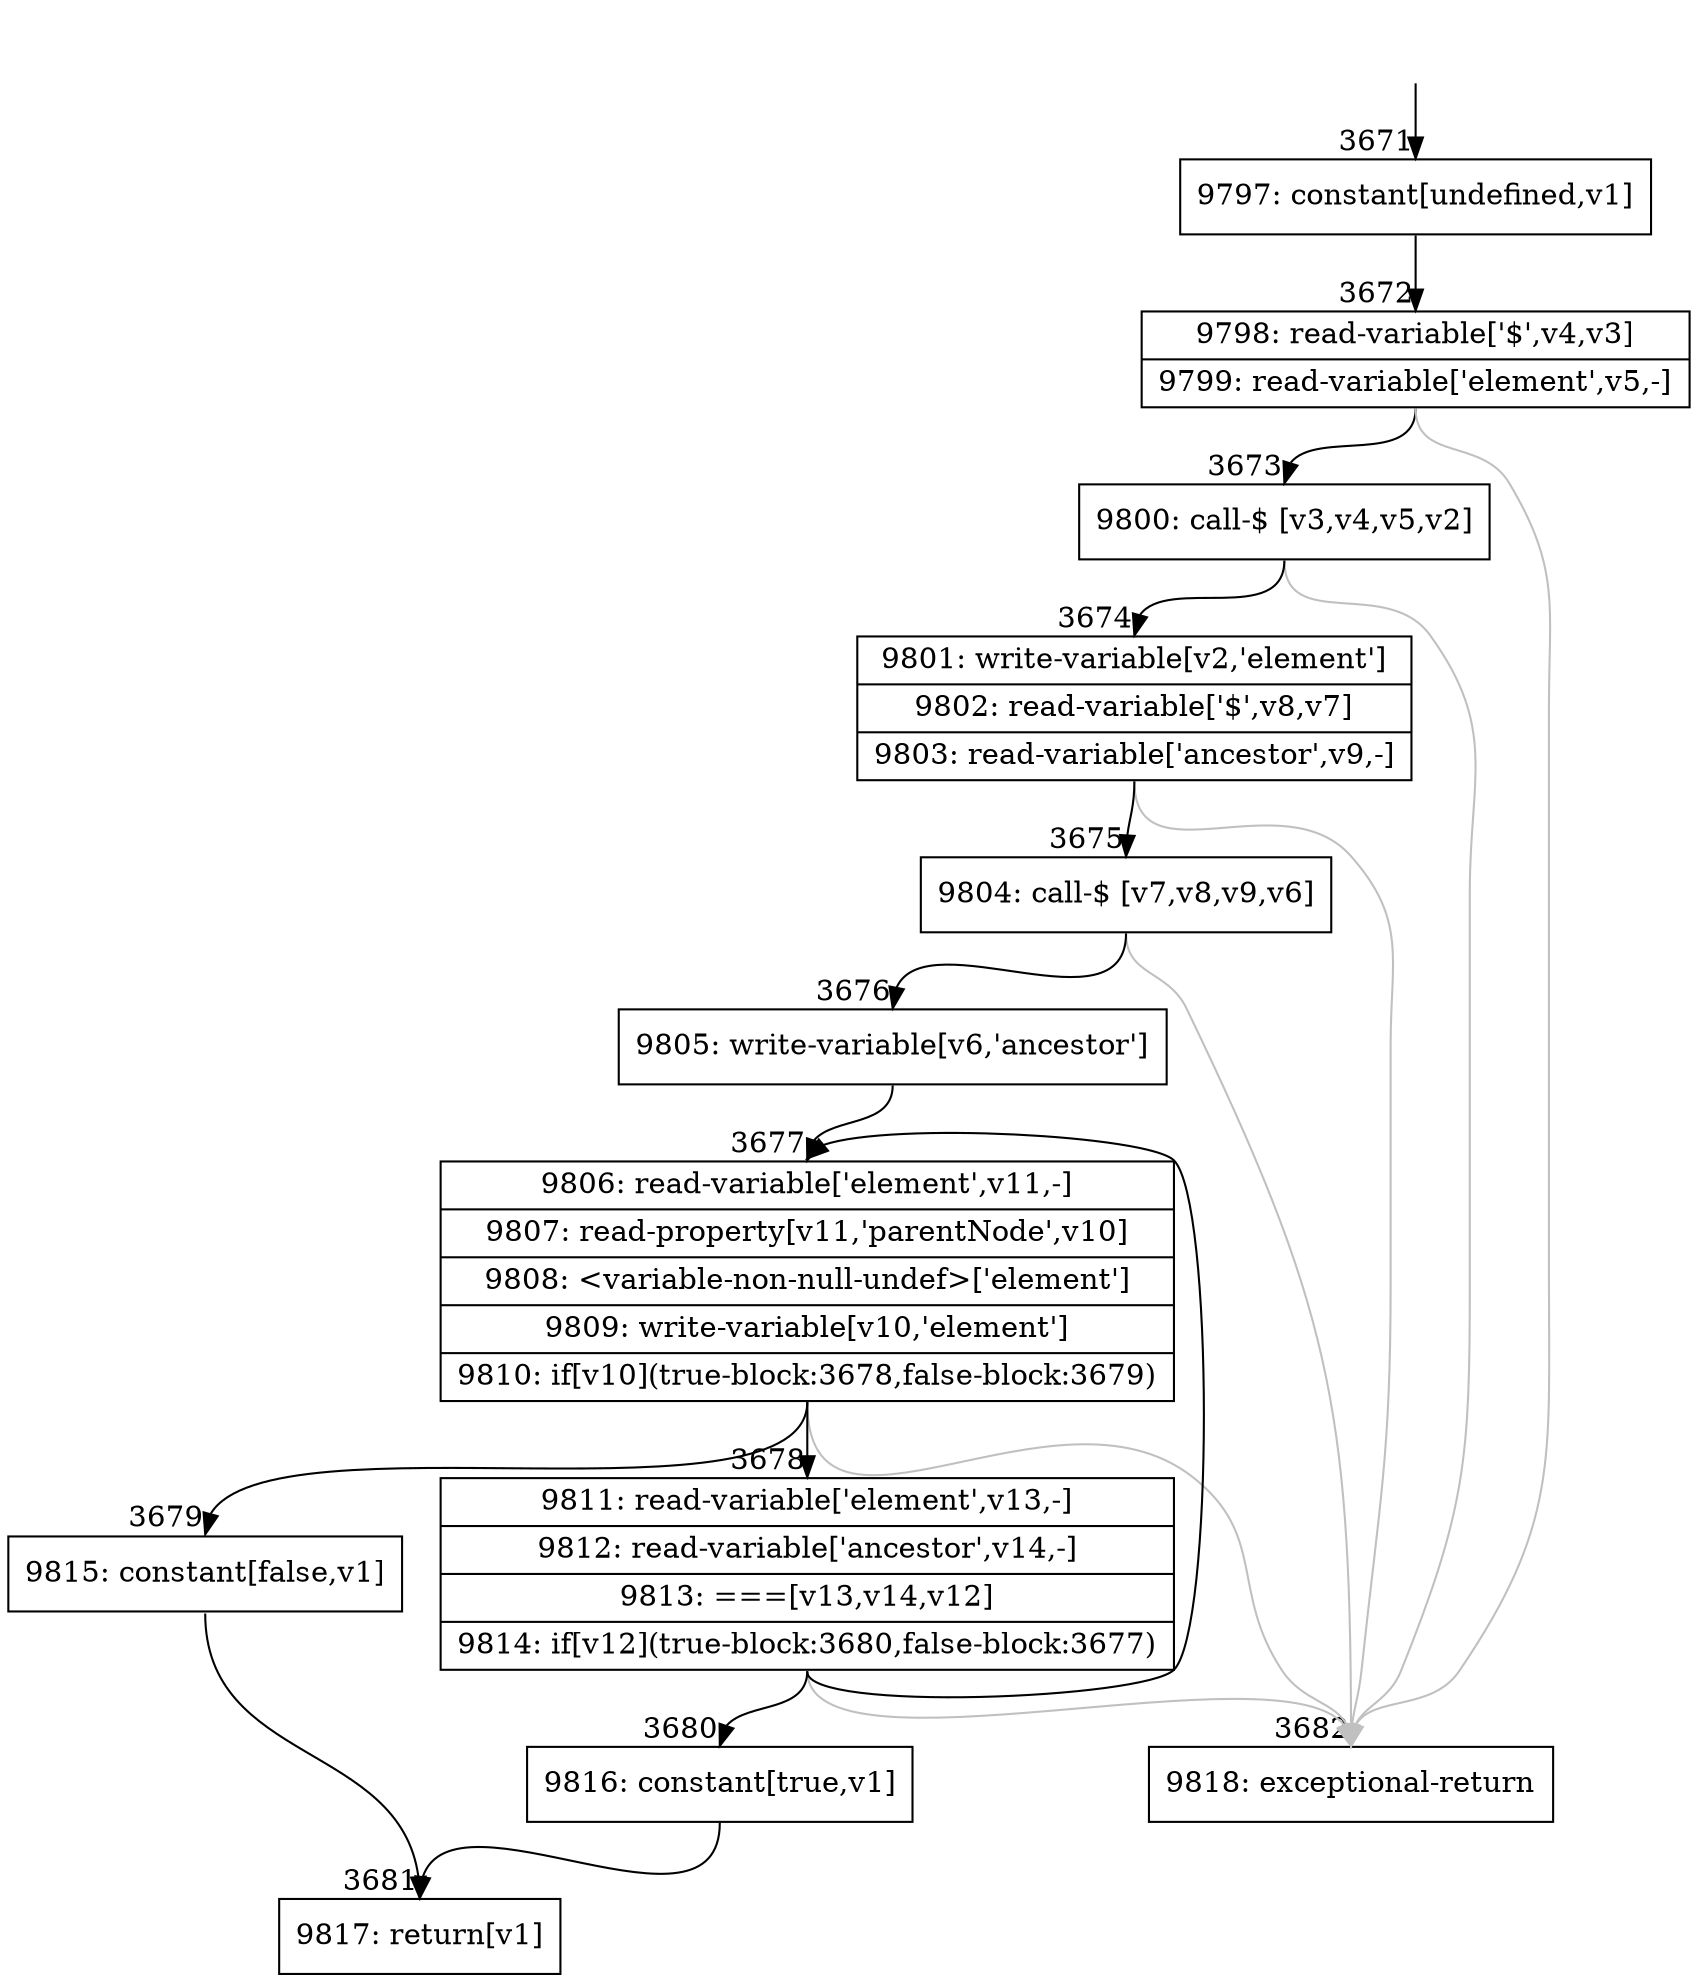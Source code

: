 digraph {
rankdir="TD"
BB_entry311[shape=none,label=""];
BB_entry311 -> BB3671 [tailport=s, headport=n, headlabel="    3671"]
BB3671 [shape=record label="{9797: constant[undefined,v1]}" ] 
BB3671 -> BB3672 [tailport=s, headport=n, headlabel="      3672"]
BB3672 [shape=record label="{9798: read-variable['$',v4,v3]|9799: read-variable['element',v5,-]}" ] 
BB3672 -> BB3673 [tailport=s, headport=n, headlabel="      3673"]
BB3672 -> BB3682 [tailport=s, headport=n, color=gray, headlabel="      3682"]
BB3673 [shape=record label="{9800: call-$ [v3,v4,v5,v2]}" ] 
BB3673 -> BB3674 [tailport=s, headport=n, headlabel="      3674"]
BB3673 -> BB3682 [tailport=s, headport=n, color=gray]
BB3674 [shape=record label="{9801: write-variable[v2,'element']|9802: read-variable['$',v8,v7]|9803: read-variable['ancestor',v9,-]}" ] 
BB3674 -> BB3675 [tailport=s, headport=n, headlabel="      3675"]
BB3674 -> BB3682 [tailport=s, headport=n, color=gray]
BB3675 [shape=record label="{9804: call-$ [v7,v8,v9,v6]}" ] 
BB3675 -> BB3676 [tailport=s, headport=n, headlabel="      3676"]
BB3675 -> BB3682 [tailport=s, headport=n, color=gray]
BB3676 [shape=record label="{9805: write-variable[v6,'ancestor']}" ] 
BB3676 -> BB3677 [tailport=s, headport=n, headlabel="      3677"]
BB3677 [shape=record label="{9806: read-variable['element',v11,-]|9807: read-property[v11,'parentNode',v10]|9808: \<variable-non-null-undef\>['element']|9809: write-variable[v10,'element']|9810: if[v10](true-block:3678,false-block:3679)}" ] 
BB3677 -> BB3678 [tailport=s, headport=n, headlabel="      3678"]
BB3677 -> BB3679 [tailport=s, headport=n, headlabel="      3679"]
BB3677 -> BB3682 [tailport=s, headport=n, color=gray]
BB3678 [shape=record label="{9811: read-variable['element',v13,-]|9812: read-variable['ancestor',v14,-]|9813: ===[v13,v14,v12]|9814: if[v12](true-block:3680,false-block:3677)}" ] 
BB3678 -> BB3680 [tailport=s, headport=n, headlabel="      3680"]
BB3678 -> BB3677 [tailport=s, headport=n]
BB3678 -> BB3682 [tailport=s, headport=n, color=gray]
BB3679 [shape=record label="{9815: constant[false,v1]}" ] 
BB3679 -> BB3681 [tailport=s, headport=n, headlabel="      3681"]
BB3680 [shape=record label="{9816: constant[true,v1]}" ] 
BB3680 -> BB3681 [tailport=s, headport=n]
BB3681 [shape=record label="{9817: return[v1]}" ] 
BB3682 [shape=record label="{9818: exceptional-return}" ] 
//#$~ 2688
}
